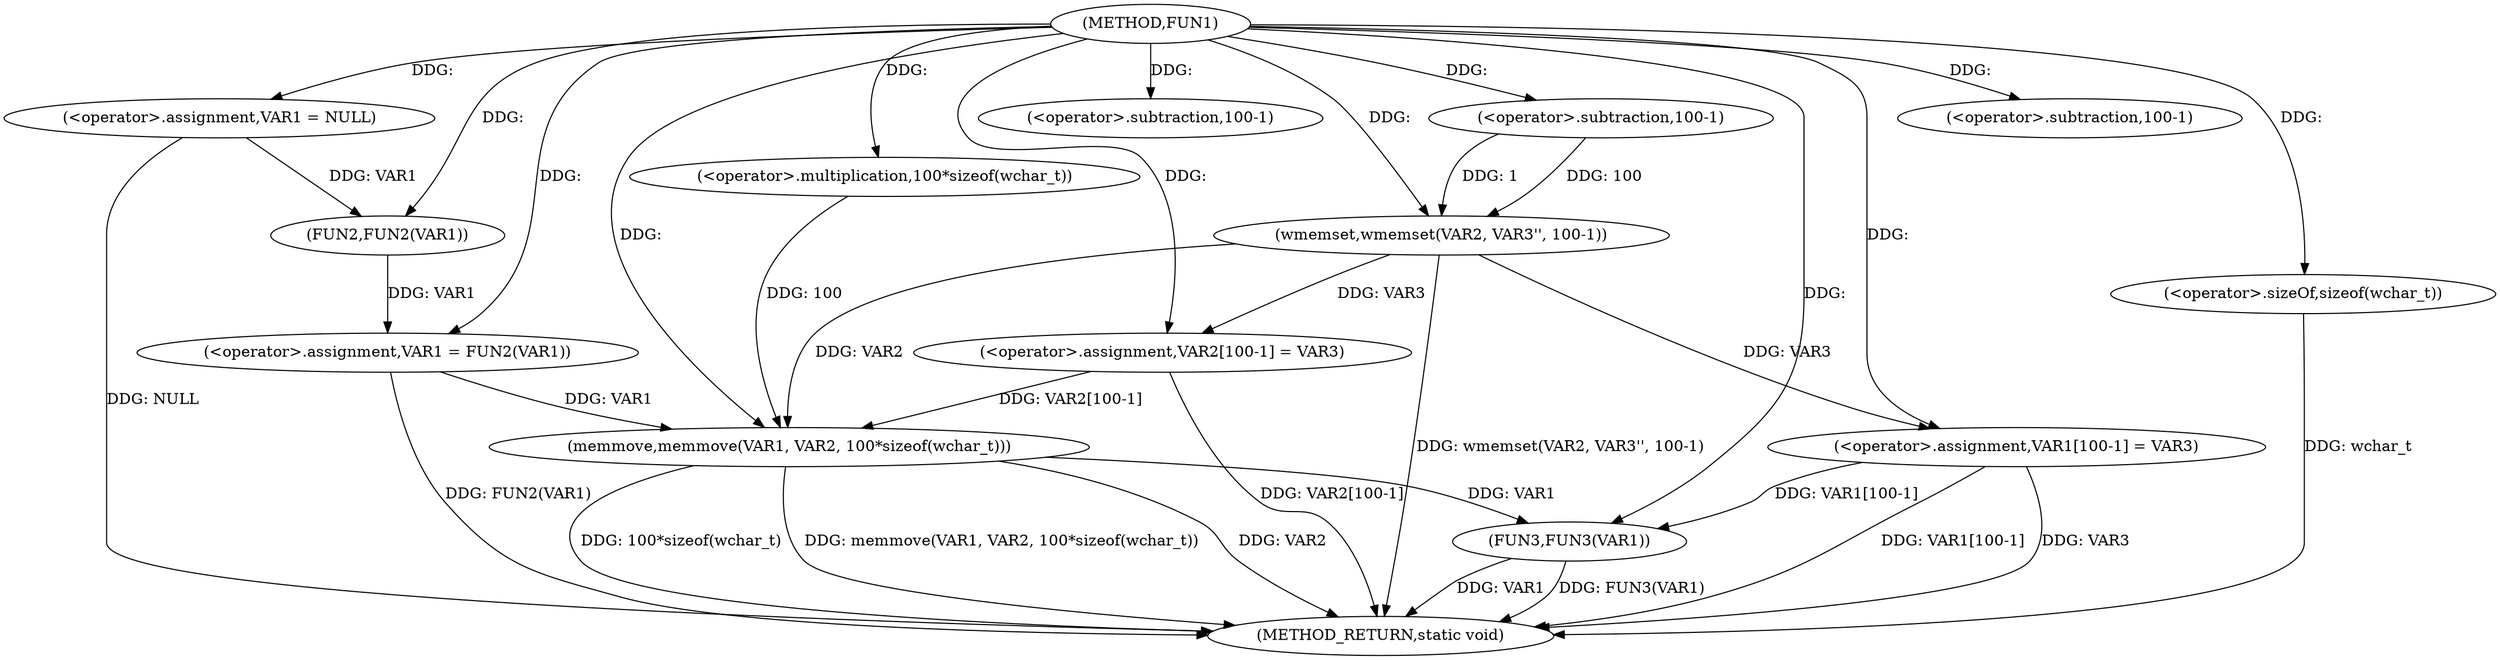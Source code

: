 digraph FUN1 {  
"1000100" [label = "(METHOD,FUN1)" ]
"1000141" [label = "(METHOD_RETURN,static void)" ]
"1000103" [label = "(<operator>.assignment,VAR1 = NULL)" ]
"1000106" [label = "(<operator>.assignment,VAR1 = FUN2(VAR1))" ]
"1000108" [label = "(FUN2,FUN2(VAR1))" ]
"1000112" [label = "(wmemset,wmemset(VAR2, VAR3'', 100-1))" ]
"1000115" [label = "(<operator>.subtraction,100-1)" ]
"1000118" [label = "(<operator>.assignment,VAR2[100-1] = VAR3)" ]
"1000121" [label = "(<operator>.subtraction,100-1)" ]
"1000125" [label = "(memmove,memmove(VAR1, VAR2, 100*sizeof(wchar_t)))" ]
"1000128" [label = "(<operator>.multiplication,100*sizeof(wchar_t))" ]
"1000130" [label = "(<operator>.sizeOf,sizeof(wchar_t))" ]
"1000132" [label = "(<operator>.assignment,VAR1[100-1] = VAR3)" ]
"1000135" [label = "(<operator>.subtraction,100-1)" ]
"1000139" [label = "(FUN3,FUN3(VAR1))" ]
  "1000125" -> "1000141"  [ label = "DDG: memmove(VAR1, VAR2, 100*sizeof(wchar_t))"] 
  "1000106" -> "1000141"  [ label = "DDG: FUN2(VAR1)"] 
  "1000103" -> "1000141"  [ label = "DDG: NULL"] 
  "1000139" -> "1000141"  [ label = "DDG: VAR1"] 
  "1000125" -> "1000141"  [ label = "DDG: VAR2"] 
  "1000118" -> "1000141"  [ label = "DDG: VAR2[100-1]"] 
  "1000130" -> "1000141"  [ label = "DDG: wchar_t"] 
  "1000139" -> "1000141"  [ label = "DDG: FUN3(VAR1)"] 
  "1000132" -> "1000141"  [ label = "DDG: VAR1[100-1]"] 
  "1000112" -> "1000141"  [ label = "DDG: wmemset(VAR2, VAR3'', 100-1)"] 
  "1000125" -> "1000141"  [ label = "DDG: 100*sizeof(wchar_t)"] 
  "1000132" -> "1000141"  [ label = "DDG: VAR3"] 
  "1000100" -> "1000103"  [ label = "DDG: "] 
  "1000108" -> "1000106"  [ label = "DDG: VAR1"] 
  "1000100" -> "1000106"  [ label = "DDG: "] 
  "1000103" -> "1000108"  [ label = "DDG: VAR1"] 
  "1000100" -> "1000108"  [ label = "DDG: "] 
  "1000100" -> "1000112"  [ label = "DDG: "] 
  "1000115" -> "1000112"  [ label = "DDG: 100"] 
  "1000115" -> "1000112"  [ label = "DDG: 1"] 
  "1000100" -> "1000115"  [ label = "DDG: "] 
  "1000112" -> "1000118"  [ label = "DDG: VAR3"] 
  "1000100" -> "1000118"  [ label = "DDG: "] 
  "1000100" -> "1000121"  [ label = "DDG: "] 
  "1000106" -> "1000125"  [ label = "DDG: VAR1"] 
  "1000100" -> "1000125"  [ label = "DDG: "] 
  "1000112" -> "1000125"  [ label = "DDG: VAR2"] 
  "1000118" -> "1000125"  [ label = "DDG: VAR2[100-1]"] 
  "1000128" -> "1000125"  [ label = "DDG: 100"] 
  "1000100" -> "1000128"  [ label = "DDG: "] 
  "1000100" -> "1000130"  [ label = "DDG: "] 
  "1000100" -> "1000132"  [ label = "DDG: "] 
  "1000112" -> "1000132"  [ label = "DDG: VAR3"] 
  "1000100" -> "1000135"  [ label = "DDG: "] 
  "1000125" -> "1000139"  [ label = "DDG: VAR1"] 
  "1000132" -> "1000139"  [ label = "DDG: VAR1[100-1]"] 
  "1000100" -> "1000139"  [ label = "DDG: "] 
}
